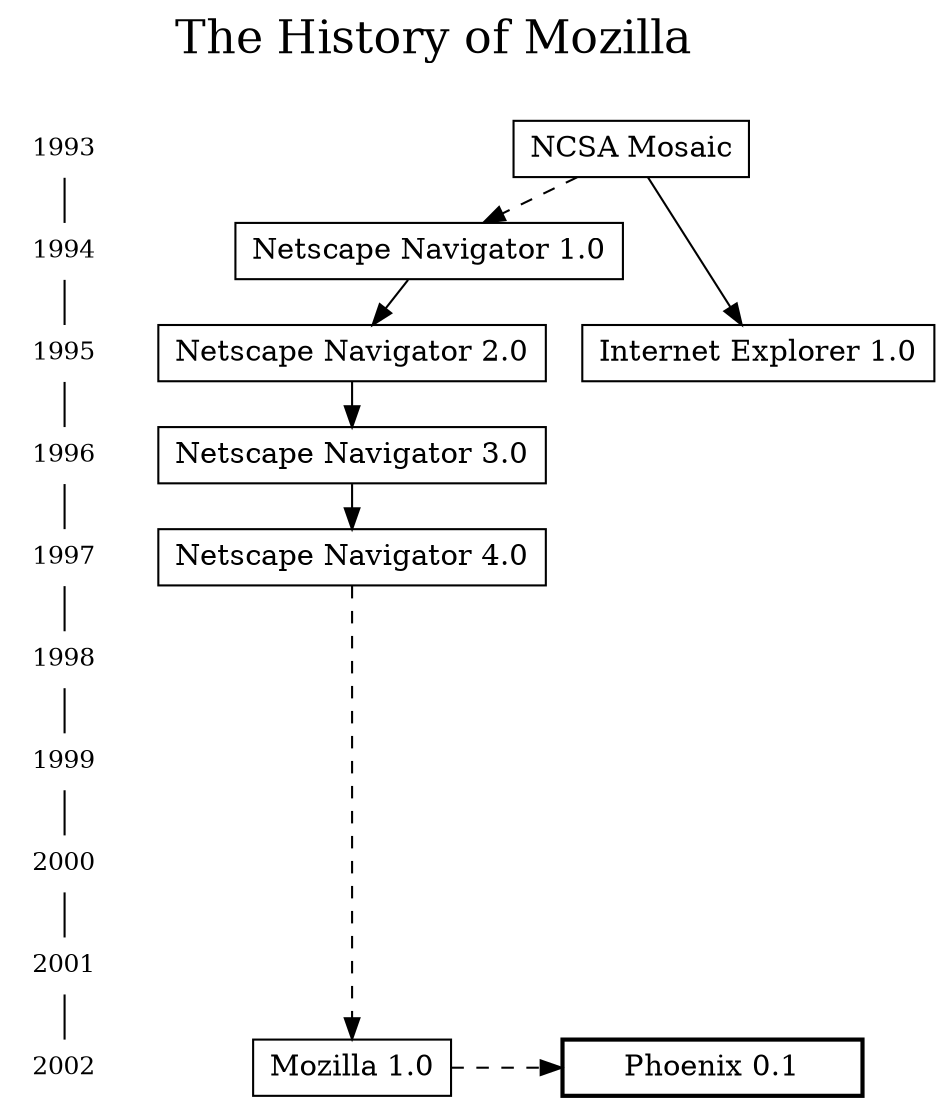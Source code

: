 digraph {
 ranksep=0.3;
 node [height=0.375];

 {
  node [shape=plaintext, label=""];
  Year;
 }

 {
  node [shape=plaintext, fontsize=22];
  "The History of Mozilla";
 }

 {
  node [shape=plaintext, fontsize=12];
  edge [arrowhead=none]
  1993 -> 1994 -> 1995 -> 1996 -> 1997
  1997 -> 1998 -> 1999 -> 2000 -> 2001
  2001 -> 2002
 }

 {
  node [shape=box];
  "NCSA Mosaic";
  "Netscape Navigator 1.0";
  "Netscape Navigator 2.0";
  "Netscape Navigator 3.0";
  "Netscape Navigator 4.0";
  "Internet Explorer 1.0";
  "Mozilla 1.0";
 }

 {
  node [shape=box,style=bold,width=2.0];
  "Phoenix 0.1";
 }

 {
  node [shape=plaintext];
  edge [color=transparent]
  Year -> 1993;
  Year -> "The History of Mozilla";
 }

 { rank = same; Year; "The History of Mozilla"; }
 { rank = same; 1993; "NCSA Mosaic"; }
 { rank = same; 1994; "Netscape Navigator 1.0"; }
 { rank = same; 1995; "Internet Explorer 1.0"; "Netscape Navigator 2.0";}
 { rank = same; 1996; "Netscape Navigator 3.0";}
 { rank = same; 1997; "Netscape Navigator 4.0";}
 { rank = same; 2002; "Mozilla 1.0"; "Phoenix 0.1";}

 "NCSA Mosaic" -> "Internet Explorer 1.0";
 {
  edge [style=dashed]
  "NCSA Mosaic" -> "Netscape Navigator 1.0";
  "Netscape Navigator 4.0" -> "Mozilla 1.0";
 }

 {
  edge [style=dashed,minlen=3]
  "Mozilla 1.0" -> "Phoenix 0.1";
 }

 "Netscape Navigator 1.0" -> "Netscape Navigator 2.0";
 "Netscape Navigator 2.0" -> "Netscape Navigator 3.0";
 "Netscape Navigator 3.0" -> "Netscape Navigator 4.0";
}